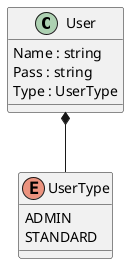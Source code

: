 @startuml user

' TODO: user progress

class User {
  Name : string
  Pass : string
  Type : UserType
}

enum UserType {
    ADMIN
    STANDARD
}

User *-- UserType

@enduml